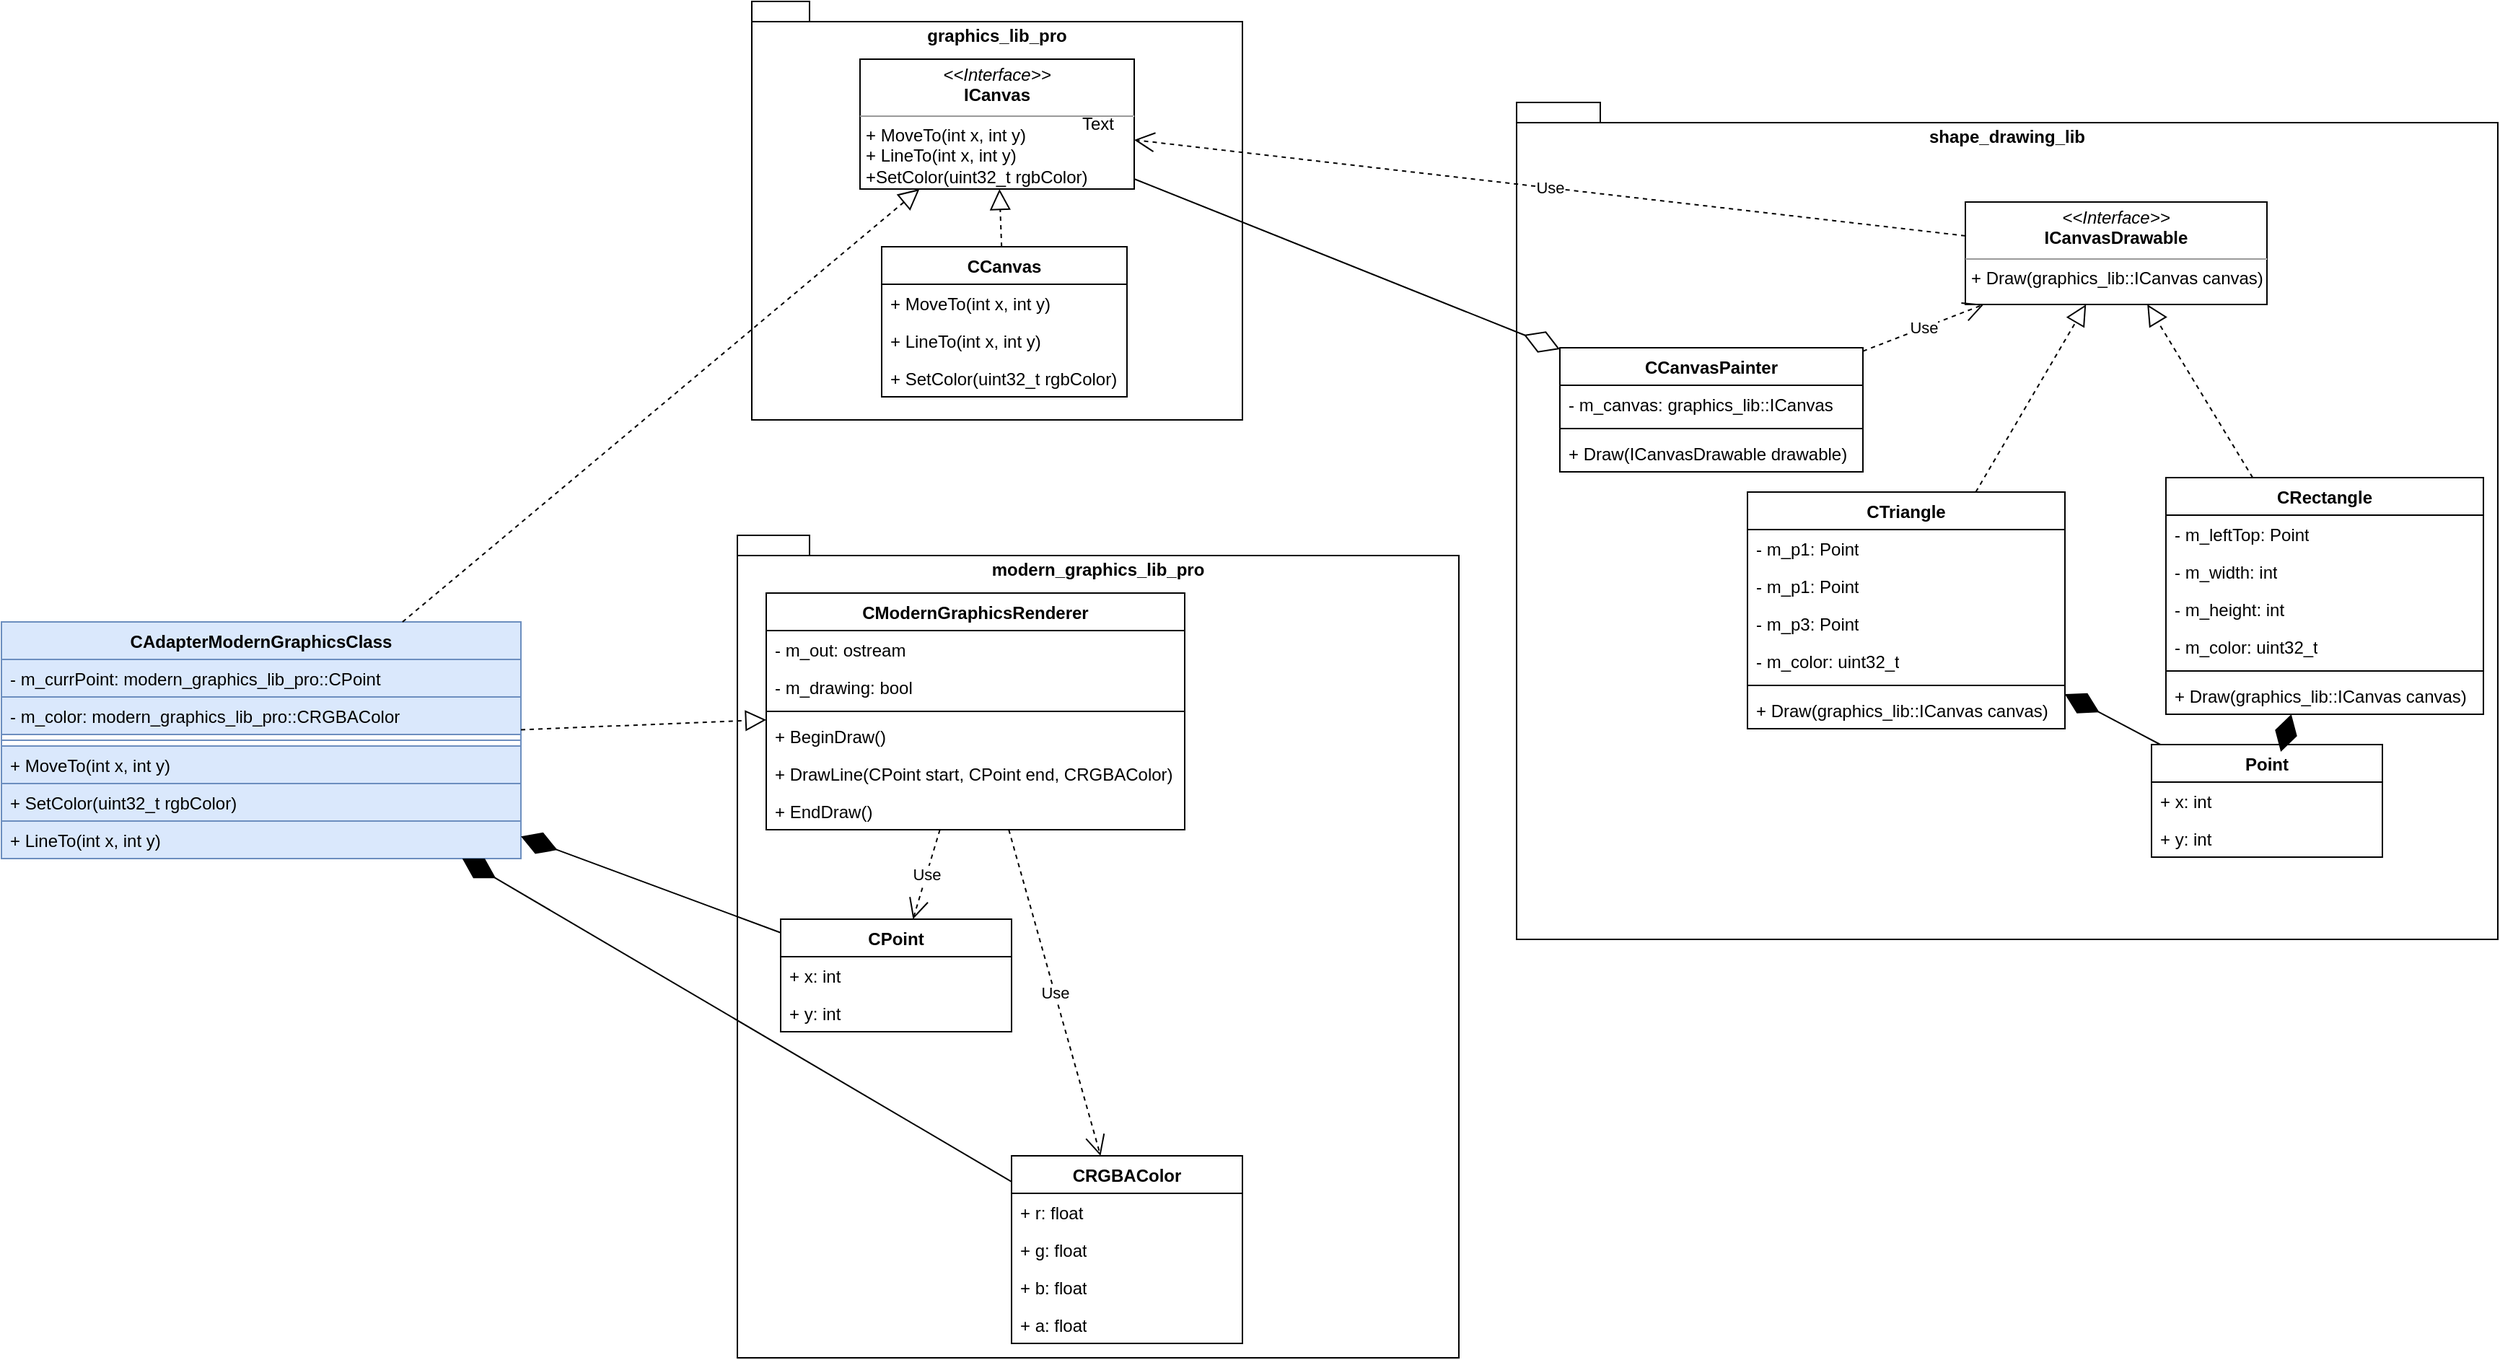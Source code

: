 <mxfile version="22.1.3" type="device">
  <diagram name="Страница — 1" id="_Hj7xXMCYYLXmj91XB6A">
    <mxGraphModel dx="1877" dy="522" grid="1" gridSize="10" guides="1" tooltips="1" connect="1" arrows="1" fold="1" page="1" pageScale="1" pageWidth="827" pageHeight="1169" math="0" shadow="0">
      <root>
        <mxCell id="0" />
        <mxCell id="1" parent="0" />
        <mxCell id="FQrG1gRjaEYqi_MDnFgE-2" value="graphics_lib_pro" style="shape=folder;fontStyle=1;spacingTop=10;tabWidth=40;tabHeight=14;tabPosition=left;html=1;whiteSpace=wrap;horizontal=1;verticalAlign=top;" parent="1" vertex="1">
          <mxGeometry x="210" y="70" width="340" height="290" as="geometry" />
        </mxCell>
        <mxCell id="FQrG1gRjaEYqi_MDnFgE-3" value="CCanvas" style="swimlane;fontStyle=1;align=center;verticalAlign=top;childLayout=stackLayout;horizontal=1;startSize=26;horizontalStack=0;resizeParent=1;resizeParentMax=0;resizeLast=0;collapsible=1;marginBottom=0;whiteSpace=wrap;html=1;" parent="1" vertex="1">
          <mxGeometry x="300" y="240" width="170" height="104" as="geometry" />
        </mxCell>
        <mxCell id="FQrG1gRjaEYqi_MDnFgE-4" value="+ MoveTo(int x, int y)" style="text;strokeColor=none;fillColor=none;align=left;verticalAlign=top;spacingLeft=4;spacingRight=4;overflow=hidden;rotatable=0;points=[[0,0.5],[1,0.5]];portConstraint=eastwest;whiteSpace=wrap;html=1;" parent="FQrG1gRjaEYqi_MDnFgE-3" vertex="1">
          <mxGeometry y="26" width="170" height="26" as="geometry" />
        </mxCell>
        <mxCell id="FQrG1gRjaEYqi_MDnFgE-5" value="+ LineTo(int x, int y)" style="text;strokeColor=none;fillColor=none;align=left;verticalAlign=top;spacingLeft=4;spacingRight=4;overflow=hidden;rotatable=0;points=[[0,0.5],[1,0.5]];portConstraint=eastwest;whiteSpace=wrap;html=1;" parent="FQrG1gRjaEYqi_MDnFgE-3" vertex="1">
          <mxGeometry y="52" width="170" height="26" as="geometry" />
        </mxCell>
        <mxCell id="FQrG1gRjaEYqi_MDnFgE-57" value="+ SetColor(uint32_t rgbColor)" style="text;strokeColor=none;fillColor=none;align=left;verticalAlign=top;spacingLeft=4;spacingRight=4;overflow=hidden;rotatable=0;points=[[0,0.5],[1,0.5]];portConstraint=eastwest;whiteSpace=wrap;html=1;" parent="FQrG1gRjaEYqi_MDnFgE-3" vertex="1">
          <mxGeometry y="78" width="170" height="26" as="geometry" />
        </mxCell>
        <mxCell id="FQrG1gRjaEYqi_MDnFgE-6" value="&lt;p style=&quot;margin:0px;margin-top:4px;text-align:center;&quot;&gt;&lt;i&gt;&amp;lt;&amp;lt;Interface&amp;gt;&amp;gt;&lt;/i&gt;&lt;br&gt;&lt;b&gt;ICanvas&lt;/b&gt;&lt;/p&gt;&lt;hr size=&quot;1&quot;&gt;&lt;p style=&quot;margin:0px;margin-left:4px;&quot;&gt;+ MoveTo(int x, int y)&lt;br&gt;+ LineTo(int x, int y)&lt;/p&gt;&lt;p style=&quot;margin:0px;margin-left:4px;&quot;&gt;+SetColor(uint32_t rgbColor)&lt;/p&gt;" style="verticalAlign=top;align=left;overflow=fill;fontSize=12;fontFamily=Helvetica;html=1;whiteSpace=wrap;" parent="1" vertex="1">
          <mxGeometry x="285" y="110" width="190" height="90" as="geometry" />
        </mxCell>
        <mxCell id="FQrG1gRjaEYqi_MDnFgE-7" value="" style="endArrow=block;dashed=1;endFill=0;endSize=12;html=1;rounded=0;" parent="1" source="FQrG1gRjaEYqi_MDnFgE-3" target="FQrG1gRjaEYqi_MDnFgE-6" edge="1">
          <mxGeometry width="160" relative="1" as="geometry">
            <mxPoint x="310" y="270" as="sourcePoint" />
            <mxPoint x="470" y="270" as="targetPoint" />
          </mxGeometry>
        </mxCell>
        <mxCell id="FQrG1gRjaEYqi_MDnFgE-8" value="modern_graphics_lib_pro" style="shape=folder;fontStyle=1;spacingTop=10;tabWidth=40;tabHeight=14;tabPosition=left;html=1;whiteSpace=wrap;verticalAlign=top;" parent="1" vertex="1">
          <mxGeometry x="200" y="440" width="500" height="570" as="geometry" />
        </mxCell>
        <mxCell id="FQrG1gRjaEYqi_MDnFgE-9" value="CPoint" style="swimlane;fontStyle=1;align=center;verticalAlign=top;childLayout=stackLayout;horizontal=1;startSize=26;horizontalStack=0;resizeParent=1;resizeParentMax=0;resizeLast=0;collapsible=1;marginBottom=0;whiteSpace=wrap;html=1;" parent="1" vertex="1">
          <mxGeometry x="230" y="706" width="160" height="78" as="geometry" />
        </mxCell>
        <mxCell id="FQrG1gRjaEYqi_MDnFgE-10" value="+ x: int" style="text;strokeColor=none;fillColor=none;align=left;verticalAlign=top;spacingLeft=4;spacingRight=4;overflow=hidden;rotatable=0;points=[[0,0.5],[1,0.5]];portConstraint=eastwest;whiteSpace=wrap;html=1;" parent="FQrG1gRjaEYqi_MDnFgE-9" vertex="1">
          <mxGeometry y="26" width="160" height="26" as="geometry" />
        </mxCell>
        <mxCell id="FQrG1gRjaEYqi_MDnFgE-11" value="+ y: int" style="text;strokeColor=none;fillColor=none;align=left;verticalAlign=top;spacingLeft=4;spacingRight=4;overflow=hidden;rotatable=0;points=[[0,0.5],[1,0.5]];portConstraint=eastwest;whiteSpace=wrap;html=1;" parent="FQrG1gRjaEYqi_MDnFgE-9" vertex="1">
          <mxGeometry y="52" width="160" height="26" as="geometry" />
        </mxCell>
        <mxCell id="FQrG1gRjaEYqi_MDnFgE-12" value="CModernGraphicsRenderer" style="swimlane;fontStyle=1;align=center;verticalAlign=top;childLayout=stackLayout;horizontal=1;startSize=26;horizontalStack=0;resizeParent=1;resizeParentMax=0;resizeLast=0;collapsible=1;marginBottom=0;whiteSpace=wrap;html=1;" parent="1" vertex="1">
          <mxGeometry x="220" y="480" width="290" height="164" as="geometry" />
        </mxCell>
        <mxCell id="FQrG1gRjaEYqi_MDnFgE-13" value="- m_out: ostream" style="text;strokeColor=none;fillColor=none;align=left;verticalAlign=top;spacingLeft=4;spacingRight=4;overflow=hidden;rotatable=0;points=[[0,0.5],[1,0.5]];portConstraint=eastwest;whiteSpace=wrap;html=1;" parent="FQrG1gRjaEYqi_MDnFgE-12" vertex="1">
          <mxGeometry y="26" width="290" height="26" as="geometry" />
        </mxCell>
        <mxCell id="FQrG1gRjaEYqi_MDnFgE-14" value="- m_drawing: bool" style="text;strokeColor=none;fillColor=none;align=left;verticalAlign=top;spacingLeft=4;spacingRight=4;overflow=hidden;rotatable=0;points=[[0,0.5],[1,0.5]];portConstraint=eastwest;whiteSpace=wrap;html=1;" parent="FQrG1gRjaEYqi_MDnFgE-12" vertex="1">
          <mxGeometry y="52" width="290" height="26" as="geometry" />
        </mxCell>
        <mxCell id="FQrG1gRjaEYqi_MDnFgE-15" value="" style="line;strokeWidth=1;fillColor=none;align=left;verticalAlign=middle;spacingTop=-1;spacingLeft=3;spacingRight=3;rotatable=0;labelPosition=right;points=[];portConstraint=eastwest;strokeColor=inherit;" parent="FQrG1gRjaEYqi_MDnFgE-12" vertex="1">
          <mxGeometry y="78" width="290" height="8" as="geometry" />
        </mxCell>
        <mxCell id="FQrG1gRjaEYqi_MDnFgE-16" value="+ BeginDraw()" style="text;strokeColor=none;fillColor=none;align=left;verticalAlign=top;spacingLeft=4;spacingRight=4;overflow=hidden;rotatable=0;points=[[0,0.5],[1,0.5]];portConstraint=eastwest;whiteSpace=wrap;html=1;" parent="FQrG1gRjaEYqi_MDnFgE-12" vertex="1">
          <mxGeometry y="86" width="290" height="26" as="geometry" />
        </mxCell>
        <mxCell id="FQrG1gRjaEYqi_MDnFgE-17" value="+ DrawLine(CPoint start, CPoint end, CRGBAColor)" style="text;strokeColor=none;fillColor=none;align=left;verticalAlign=top;spacingLeft=4;spacingRight=4;overflow=hidden;rotatable=0;points=[[0,0.5],[1,0.5]];portConstraint=eastwest;whiteSpace=wrap;html=1;" parent="FQrG1gRjaEYqi_MDnFgE-12" vertex="1">
          <mxGeometry y="112" width="290" height="26" as="geometry" />
        </mxCell>
        <mxCell id="FQrG1gRjaEYqi_MDnFgE-18" value="+ EndDraw()" style="text;strokeColor=none;fillColor=none;align=left;verticalAlign=top;spacingLeft=4;spacingRight=4;overflow=hidden;rotatable=0;points=[[0,0.5],[1,0.5]];portConstraint=eastwest;whiteSpace=wrap;html=1;" parent="FQrG1gRjaEYqi_MDnFgE-12" vertex="1">
          <mxGeometry y="138" width="290" height="26" as="geometry" />
        </mxCell>
        <mxCell id="FQrG1gRjaEYqi_MDnFgE-19" value="shape_drawing_lib" style="shape=folder;fontStyle=1;spacingTop=10;tabWidth=40;tabHeight=14;tabPosition=left;html=1;whiteSpace=wrap;verticalAlign=top;" parent="1" vertex="1">
          <mxGeometry x="740" y="140" width="680" height="580" as="geometry" />
        </mxCell>
        <mxCell id="FQrG1gRjaEYqi_MDnFgE-20" value="Point" style="swimlane;fontStyle=1;align=center;verticalAlign=top;childLayout=stackLayout;horizontal=1;startSize=26;horizontalStack=0;resizeParent=1;resizeParentMax=0;resizeLast=0;collapsible=1;marginBottom=0;whiteSpace=wrap;html=1;" parent="1" vertex="1">
          <mxGeometry x="1180" y="585" width="160" height="78" as="geometry" />
        </mxCell>
        <mxCell id="FQrG1gRjaEYqi_MDnFgE-21" value="+ x: int" style="text;strokeColor=none;fillColor=none;align=left;verticalAlign=top;spacingLeft=4;spacingRight=4;overflow=hidden;rotatable=0;points=[[0,0.5],[1,0.5]];portConstraint=eastwest;whiteSpace=wrap;html=1;" parent="FQrG1gRjaEYqi_MDnFgE-20" vertex="1">
          <mxGeometry y="26" width="160" height="26" as="geometry" />
        </mxCell>
        <mxCell id="FQrG1gRjaEYqi_MDnFgE-22" value="+ y: int" style="text;strokeColor=none;fillColor=none;align=left;verticalAlign=top;spacingLeft=4;spacingRight=4;overflow=hidden;rotatable=0;points=[[0,0.5],[1,0.5]];portConstraint=eastwest;whiteSpace=wrap;html=1;" parent="FQrG1gRjaEYqi_MDnFgE-20" vertex="1">
          <mxGeometry y="52" width="160" height="26" as="geometry" />
        </mxCell>
        <mxCell id="FQrG1gRjaEYqi_MDnFgE-23" value="&lt;p style=&quot;margin:0px;margin-top:4px;text-align:center;&quot;&gt;&lt;i&gt;&amp;lt;&amp;lt;Interface&amp;gt;&amp;gt;&lt;/i&gt;&lt;br&gt;&lt;b&gt;ICanvasDrawable&lt;/b&gt;&lt;/p&gt;&lt;hr size=&quot;1&quot;&gt;&lt;p style=&quot;margin:0px;margin-left:4px;&quot;&gt;+ Draw(graphics_lib::ICanvas canvas)&lt;br&gt;&lt;/p&gt;" style="verticalAlign=top;align=left;overflow=fill;fontSize=12;fontFamily=Helvetica;html=1;whiteSpace=wrap;" parent="1" vertex="1">
          <mxGeometry x="1051" y="209" width="209" height="71" as="geometry" />
        </mxCell>
        <mxCell id="FQrG1gRjaEYqi_MDnFgE-24" value="CTriangle" style="swimlane;fontStyle=1;align=center;verticalAlign=top;childLayout=stackLayout;horizontal=1;startSize=26;horizontalStack=0;resizeParent=1;resizeParentMax=0;resizeLast=0;collapsible=1;marginBottom=0;whiteSpace=wrap;html=1;" parent="1" vertex="1">
          <mxGeometry x="900" y="410" width="220" height="164" as="geometry" />
        </mxCell>
        <mxCell id="FQrG1gRjaEYqi_MDnFgE-25" value="- m_p1: Point" style="text;strokeColor=none;fillColor=none;align=left;verticalAlign=top;spacingLeft=4;spacingRight=4;overflow=hidden;rotatable=0;points=[[0,0.5],[1,0.5]];portConstraint=eastwest;whiteSpace=wrap;html=1;" parent="FQrG1gRjaEYqi_MDnFgE-24" vertex="1">
          <mxGeometry y="26" width="220" height="26" as="geometry" />
        </mxCell>
        <mxCell id="FQrG1gRjaEYqi_MDnFgE-26" value="- m_p1: Point" style="text;strokeColor=none;fillColor=none;align=left;verticalAlign=top;spacingLeft=4;spacingRight=4;overflow=hidden;rotatable=0;points=[[0,0.5],[1,0.5]];portConstraint=eastwest;whiteSpace=wrap;html=1;" parent="FQrG1gRjaEYqi_MDnFgE-24" vertex="1">
          <mxGeometry y="52" width="220" height="26" as="geometry" />
        </mxCell>
        <mxCell id="FQrG1gRjaEYqi_MDnFgE-27" value="- m_p3: Point" style="text;strokeColor=none;fillColor=none;align=left;verticalAlign=top;spacingLeft=4;spacingRight=4;overflow=hidden;rotatable=0;points=[[0,0.5],[1,0.5]];portConstraint=eastwest;whiteSpace=wrap;html=1;" parent="FQrG1gRjaEYqi_MDnFgE-24" vertex="1">
          <mxGeometry y="78" width="220" height="26" as="geometry" />
        </mxCell>
        <mxCell id="FQrG1gRjaEYqi_MDnFgE-58" value="- m_color: uint32_t" style="text;strokeColor=none;fillColor=none;align=left;verticalAlign=top;spacingLeft=4;spacingRight=4;overflow=hidden;rotatable=0;points=[[0,0.5],[1,0.5]];portConstraint=eastwest;whiteSpace=wrap;html=1;" parent="FQrG1gRjaEYqi_MDnFgE-24" vertex="1">
          <mxGeometry y="104" width="220" height="26" as="geometry" />
        </mxCell>
        <mxCell id="FQrG1gRjaEYqi_MDnFgE-28" value="" style="line;strokeWidth=1;fillColor=none;align=left;verticalAlign=middle;spacingTop=-1;spacingLeft=3;spacingRight=3;rotatable=0;labelPosition=right;points=[];portConstraint=eastwest;strokeColor=inherit;" parent="FQrG1gRjaEYqi_MDnFgE-24" vertex="1">
          <mxGeometry y="130" width="220" height="8" as="geometry" />
        </mxCell>
        <mxCell id="FQrG1gRjaEYqi_MDnFgE-29" value="+ Draw(graphics_lib::ICanvas canvas)" style="text;strokeColor=none;fillColor=none;align=left;verticalAlign=top;spacingLeft=4;spacingRight=4;overflow=hidden;rotatable=0;points=[[0,0.5],[1,0.5]];portConstraint=eastwest;whiteSpace=wrap;html=1;" parent="FQrG1gRjaEYqi_MDnFgE-24" vertex="1">
          <mxGeometry y="138" width="220" height="26" as="geometry" />
        </mxCell>
        <mxCell id="FQrG1gRjaEYqi_MDnFgE-30" value="CRectangle" style="swimlane;fontStyle=1;align=center;verticalAlign=top;childLayout=stackLayout;horizontal=1;startSize=26;horizontalStack=0;resizeParent=1;resizeParentMax=0;resizeLast=0;collapsible=1;marginBottom=0;whiteSpace=wrap;html=1;" parent="1" vertex="1">
          <mxGeometry x="1190" y="400" width="220" height="164" as="geometry" />
        </mxCell>
        <mxCell id="FQrG1gRjaEYqi_MDnFgE-31" value="- m_leftTop: Point" style="text;strokeColor=none;fillColor=none;align=left;verticalAlign=top;spacingLeft=4;spacingRight=4;overflow=hidden;rotatable=0;points=[[0,0.5],[1,0.5]];portConstraint=eastwest;whiteSpace=wrap;html=1;" parent="FQrG1gRjaEYqi_MDnFgE-30" vertex="1">
          <mxGeometry y="26" width="220" height="26" as="geometry" />
        </mxCell>
        <mxCell id="FQrG1gRjaEYqi_MDnFgE-32" value="- m_width: int" style="text;strokeColor=none;fillColor=none;align=left;verticalAlign=top;spacingLeft=4;spacingRight=4;overflow=hidden;rotatable=0;points=[[0,0.5],[1,0.5]];portConstraint=eastwest;whiteSpace=wrap;html=1;" parent="FQrG1gRjaEYqi_MDnFgE-30" vertex="1">
          <mxGeometry y="52" width="220" height="26" as="geometry" />
        </mxCell>
        <mxCell id="FQrG1gRjaEYqi_MDnFgE-33" value="- m_height: int" style="text;strokeColor=none;fillColor=none;align=left;verticalAlign=top;spacingLeft=4;spacingRight=4;overflow=hidden;rotatable=0;points=[[0,0.5],[1,0.5]];portConstraint=eastwest;whiteSpace=wrap;html=1;" parent="FQrG1gRjaEYqi_MDnFgE-30" vertex="1">
          <mxGeometry y="78" width="220" height="26" as="geometry" />
        </mxCell>
        <mxCell id="FQrG1gRjaEYqi_MDnFgE-113" value="- m_color: uint32_t" style="text;strokeColor=none;fillColor=none;align=left;verticalAlign=top;spacingLeft=4;spacingRight=4;overflow=hidden;rotatable=0;points=[[0,0.5],[1,0.5]];portConstraint=eastwest;whiteSpace=wrap;html=1;" parent="FQrG1gRjaEYqi_MDnFgE-30" vertex="1">
          <mxGeometry y="104" width="220" height="26" as="geometry" />
        </mxCell>
        <mxCell id="FQrG1gRjaEYqi_MDnFgE-34" value="" style="line;strokeWidth=1;fillColor=none;align=left;verticalAlign=middle;spacingTop=-1;spacingLeft=3;spacingRight=3;rotatable=0;labelPosition=right;points=[];portConstraint=eastwest;strokeColor=inherit;" parent="FQrG1gRjaEYqi_MDnFgE-30" vertex="1">
          <mxGeometry y="130" width="220" height="8" as="geometry" />
        </mxCell>
        <mxCell id="FQrG1gRjaEYqi_MDnFgE-35" value="+ Draw(graphics_lib::ICanvas canvas)" style="text;strokeColor=none;fillColor=none;align=left;verticalAlign=top;spacingLeft=4;spacingRight=4;overflow=hidden;rotatable=0;points=[[0,0.5],[1,0.5]];portConstraint=eastwest;whiteSpace=wrap;html=1;" parent="FQrG1gRjaEYqi_MDnFgE-30" vertex="1">
          <mxGeometry y="138" width="220" height="26" as="geometry" />
        </mxCell>
        <mxCell id="FQrG1gRjaEYqi_MDnFgE-36" value="" style="endArrow=block;dashed=1;endFill=0;endSize=12;html=1;rounded=0;" parent="1" source="FQrG1gRjaEYqi_MDnFgE-24" target="FQrG1gRjaEYqi_MDnFgE-23" edge="1">
          <mxGeometry width="160" relative="1" as="geometry">
            <mxPoint x="1040" y="390" as="sourcePoint" />
            <mxPoint x="1200" y="390" as="targetPoint" />
          </mxGeometry>
        </mxCell>
        <mxCell id="FQrG1gRjaEYqi_MDnFgE-37" value="" style="endArrow=block;dashed=1;endFill=0;endSize=12;html=1;rounded=0;" parent="1" source="FQrG1gRjaEYqi_MDnFgE-30" target="FQrG1gRjaEYqi_MDnFgE-23" edge="1">
          <mxGeometry width="160" relative="1" as="geometry">
            <mxPoint x="1040" y="390" as="sourcePoint" />
            <mxPoint x="1200" y="390" as="targetPoint" />
          </mxGeometry>
        </mxCell>
        <mxCell id="FQrG1gRjaEYqi_MDnFgE-38" value="CCanvasPainter" style="swimlane;fontStyle=1;align=center;verticalAlign=top;childLayout=stackLayout;horizontal=1;startSize=26;horizontalStack=0;resizeParent=1;resizeParentMax=0;resizeLast=0;collapsible=1;marginBottom=0;whiteSpace=wrap;html=1;" parent="1" vertex="1">
          <mxGeometry x="770" y="310" width="210" height="86" as="geometry" />
        </mxCell>
        <mxCell id="FQrG1gRjaEYqi_MDnFgE-39" value="- m_canvas: graphics_lib::ICanvas" style="text;strokeColor=none;fillColor=none;align=left;verticalAlign=top;spacingLeft=4;spacingRight=4;overflow=hidden;rotatable=0;points=[[0,0.5],[1,0.5]];portConstraint=eastwest;whiteSpace=wrap;html=1;" parent="FQrG1gRjaEYqi_MDnFgE-38" vertex="1">
          <mxGeometry y="26" width="210" height="26" as="geometry" />
        </mxCell>
        <mxCell id="FQrG1gRjaEYqi_MDnFgE-40" value="" style="line;strokeWidth=1;fillColor=none;align=left;verticalAlign=middle;spacingTop=-1;spacingLeft=3;spacingRight=3;rotatable=0;labelPosition=right;points=[];portConstraint=eastwest;strokeColor=inherit;" parent="FQrG1gRjaEYqi_MDnFgE-38" vertex="1">
          <mxGeometry y="52" width="210" height="8" as="geometry" />
        </mxCell>
        <mxCell id="FQrG1gRjaEYqi_MDnFgE-41" value="+ Draw(ICanvasDrawable drawable)" style="text;strokeColor=none;fillColor=none;align=left;verticalAlign=top;spacingLeft=4;spacingRight=4;overflow=hidden;rotatable=0;points=[[0,0.5],[1,0.5]];portConstraint=eastwest;whiteSpace=wrap;html=1;" parent="FQrG1gRjaEYqi_MDnFgE-38" vertex="1">
          <mxGeometry y="60" width="210" height="26" as="geometry" />
        </mxCell>
        <mxCell id="FQrG1gRjaEYqi_MDnFgE-42" value="CAdapterModernGraphicsClass" style="swimlane;fontStyle=1;align=center;verticalAlign=top;childLayout=stackLayout;horizontal=1;startSize=26;horizontalStack=0;resizeParent=1;resizeParentMax=0;resizeLast=0;collapsible=1;marginBottom=0;whiteSpace=wrap;html=1;fillColor=#dae8fc;strokeColor=#6c8ebf;" parent="1" vertex="1">
          <mxGeometry x="-310" y="500" width="360" height="164" as="geometry" />
        </mxCell>
        <mxCell id="FQrG1gRjaEYqi_MDnFgE-43" value="- m_currPoint: modern_graphics_lib_pro::CPoint" style="text;strokeColor=#6c8ebf;fillColor=#dae8fc;align=left;verticalAlign=top;spacingLeft=4;spacingRight=4;overflow=hidden;rotatable=0;points=[[0,0.5],[1,0.5]];portConstraint=eastwest;whiteSpace=wrap;html=1;" parent="FQrG1gRjaEYqi_MDnFgE-42" vertex="1">
          <mxGeometry y="26" width="360" height="26" as="geometry" />
        </mxCell>
        <mxCell id="FQrG1gRjaEYqi_MDnFgE-122" value="- m_color: modern_graphics_lib_pro::CRGBAColor" style="text;strokeColor=#6c8ebf;fillColor=#dae8fc;align=left;verticalAlign=top;spacingLeft=4;spacingRight=4;overflow=hidden;rotatable=0;points=[[0,0.5],[1,0.5]];portConstraint=eastwest;whiteSpace=wrap;html=1;" parent="FQrG1gRjaEYqi_MDnFgE-42" vertex="1">
          <mxGeometry y="52" width="360" height="26" as="geometry" />
        </mxCell>
        <mxCell id="FQrG1gRjaEYqi_MDnFgE-44" value="" style="line;strokeWidth=1;fillColor=#dae8fc;align=left;verticalAlign=middle;spacingTop=-1;spacingLeft=3;spacingRight=3;rotatable=0;labelPosition=right;points=[];portConstraint=eastwest;strokeColor=#6c8ebf;" parent="FQrG1gRjaEYqi_MDnFgE-42" vertex="1">
          <mxGeometry y="78" width="360" height="8" as="geometry" />
        </mxCell>
        <mxCell id="FQrG1gRjaEYqi_MDnFgE-45" value="+ MoveTo(int x, int y)" style="text;strokeColor=#6c8ebf;fillColor=#dae8fc;align=left;verticalAlign=top;spacingLeft=4;spacingRight=4;overflow=hidden;rotatable=0;points=[[0,0.5],[1,0.5]];portConstraint=eastwest;whiteSpace=wrap;html=1;" parent="FQrG1gRjaEYqi_MDnFgE-42" vertex="1">
          <mxGeometry y="86" width="360" height="26" as="geometry" />
        </mxCell>
        <mxCell id="FQrG1gRjaEYqi_MDnFgE-123" value="+ SetColor(uint32_t rgbColor)" style="text;strokeColor=#6c8ebf;fillColor=#dae8fc;align=left;verticalAlign=top;spacingLeft=4;spacingRight=4;overflow=hidden;rotatable=0;points=[[0,0.5],[1,0.5]];portConstraint=eastwest;whiteSpace=wrap;html=1;" parent="FQrG1gRjaEYqi_MDnFgE-42" vertex="1">
          <mxGeometry y="112" width="360" height="26" as="geometry" />
        </mxCell>
        <mxCell id="FQrG1gRjaEYqi_MDnFgE-46" value="+ LineTo(int x, int y)" style="text;strokeColor=#6c8ebf;fillColor=#dae8fc;align=left;verticalAlign=top;spacingLeft=4;spacingRight=4;overflow=hidden;rotatable=0;points=[[0,0.5],[1,0.5]];portConstraint=eastwest;whiteSpace=wrap;html=1;" parent="FQrG1gRjaEYqi_MDnFgE-42" vertex="1">
          <mxGeometry y="138" width="360" height="26" as="geometry" />
        </mxCell>
        <mxCell id="FQrG1gRjaEYqi_MDnFgE-47" value="" style="endArrow=diamondThin;endFill=1;endSize=24;html=1;rounded=0;" parent="1" source="FQrG1gRjaEYqi_MDnFgE-20" target="FQrG1gRjaEYqi_MDnFgE-24" edge="1">
          <mxGeometry width="160" relative="1" as="geometry">
            <mxPoint x="820" y="410" as="sourcePoint" />
            <mxPoint x="980" y="410" as="targetPoint" />
          </mxGeometry>
        </mxCell>
        <mxCell id="FQrG1gRjaEYqi_MDnFgE-48" value="" style="endArrow=diamondThin;endFill=1;endSize=24;html=1;rounded=0;" parent="1" source="FQrG1gRjaEYqi_MDnFgE-20" target="FQrG1gRjaEYqi_MDnFgE-30" edge="1">
          <mxGeometry width="160" relative="1" as="geometry">
            <mxPoint x="820" y="410" as="sourcePoint" />
            <mxPoint x="980" y="410" as="targetPoint" />
          </mxGeometry>
        </mxCell>
        <mxCell id="FQrG1gRjaEYqi_MDnFgE-49" value="Use" style="endArrow=open;endSize=12;dashed=1;html=1;rounded=0;" parent="1" source="FQrG1gRjaEYqi_MDnFgE-38" target="FQrG1gRjaEYqi_MDnFgE-23" edge="1">
          <mxGeometry width="160" relative="1" as="geometry">
            <mxPoint x="820" y="410" as="sourcePoint" />
            <mxPoint x="890" y="110" as="targetPoint" />
          </mxGeometry>
        </mxCell>
        <mxCell id="FQrG1gRjaEYqi_MDnFgE-50" value="" style="endArrow=diamondThin;endFill=0;endSize=24;html=1;rounded=0;" parent="1" source="FQrG1gRjaEYqi_MDnFgE-6" target="FQrG1gRjaEYqi_MDnFgE-38" edge="1">
          <mxGeometry width="160" relative="1" as="geometry">
            <mxPoint x="805" y="268.891" as="sourcePoint" />
            <mxPoint x="520" y="220.118" as="targetPoint" />
          </mxGeometry>
        </mxCell>
        <mxCell id="FQrG1gRjaEYqi_MDnFgE-51" value="Use" style="endArrow=open;endSize=12;dashed=1;html=1;rounded=0;" parent="1" source="FQrG1gRjaEYqi_MDnFgE-23" target="FQrG1gRjaEYqi_MDnFgE-6" edge="1">
          <mxGeometry width="160" relative="1" as="geometry">
            <mxPoint x="820" y="410" as="sourcePoint" />
            <mxPoint x="980" y="410" as="targetPoint" />
          </mxGeometry>
        </mxCell>
        <mxCell id="FQrG1gRjaEYqi_MDnFgE-52" value="Use" style="endArrow=open;endSize=12;dashed=1;html=1;rounded=0;" parent="1" source="FQrG1gRjaEYqi_MDnFgE-12" target="FQrG1gRjaEYqi_MDnFgE-9" edge="1">
          <mxGeometry width="160" relative="1" as="geometry">
            <mxPoint x="390" y="480" as="sourcePoint" />
            <mxPoint x="550" y="480" as="targetPoint" />
          </mxGeometry>
        </mxCell>
        <mxCell id="FQrG1gRjaEYqi_MDnFgE-53" value="" style="endArrow=block;dashed=1;endFill=0;endSize=12;html=1;rounded=0;" parent="1" source="FQrG1gRjaEYqi_MDnFgE-42" target="FQrG1gRjaEYqi_MDnFgE-6" edge="1">
          <mxGeometry width="160" relative="1" as="geometry">
            <mxPoint x="430" y="410" as="sourcePoint" />
            <mxPoint x="590" y="410" as="targetPoint" />
          </mxGeometry>
        </mxCell>
        <mxCell id="FQrG1gRjaEYqi_MDnFgE-54" value="" style="endArrow=diamondThin;endFill=1;endSize=24;html=1;rounded=0;" parent="1" source="FQrG1gRjaEYqi_MDnFgE-9" target="FQrG1gRjaEYqi_MDnFgE-42" edge="1">
          <mxGeometry width="160" relative="1" as="geometry">
            <mxPoint x="-100" y="670" as="sourcePoint" />
            <mxPoint x="60" y="670" as="targetPoint" />
          </mxGeometry>
        </mxCell>
        <mxCell id="FQrG1gRjaEYqi_MDnFgE-55" value="" style="endArrow=block;dashed=1;endFill=0;endSize=12;html=1;rounded=0;" parent="1" source="FQrG1gRjaEYqi_MDnFgE-42" target="FQrG1gRjaEYqi_MDnFgE-12" edge="1">
          <mxGeometry width="160" relative="1" as="geometry">
            <mxPoint x="140" y="610" as="sourcePoint" />
            <mxPoint x="300" y="610" as="targetPoint" />
          </mxGeometry>
        </mxCell>
        <mxCell id="FQrG1gRjaEYqi_MDnFgE-56" value="Text" style="text;html=1;strokeColor=none;fillColor=none;align=center;verticalAlign=middle;whiteSpace=wrap;rounded=0;" parent="1" vertex="1">
          <mxGeometry x="420" y="140" width="60" height="30" as="geometry" />
        </mxCell>
        <mxCell id="FQrG1gRjaEYqi_MDnFgE-114" value="CRGBAColor" style="swimlane;fontStyle=1;align=center;verticalAlign=top;childLayout=stackLayout;horizontal=1;startSize=26;horizontalStack=0;resizeParent=1;resizeParentMax=0;resizeLast=0;collapsible=1;marginBottom=0;whiteSpace=wrap;html=1;" parent="1" vertex="1">
          <mxGeometry x="390" y="870" width="160" height="130" as="geometry" />
        </mxCell>
        <mxCell id="FQrG1gRjaEYqi_MDnFgE-115" value="+ r: float" style="text;strokeColor=none;fillColor=none;align=left;verticalAlign=top;spacingLeft=4;spacingRight=4;overflow=hidden;rotatable=0;points=[[0,0.5],[1,0.5]];portConstraint=eastwest;whiteSpace=wrap;html=1;" parent="FQrG1gRjaEYqi_MDnFgE-114" vertex="1">
          <mxGeometry y="26" width="160" height="26" as="geometry" />
        </mxCell>
        <mxCell id="FQrG1gRjaEYqi_MDnFgE-119" value="+ g: float" style="text;strokeColor=none;fillColor=none;align=left;verticalAlign=top;spacingLeft=4;spacingRight=4;overflow=hidden;rotatable=0;points=[[0,0.5],[1,0.5]];portConstraint=eastwest;whiteSpace=wrap;html=1;" parent="FQrG1gRjaEYqi_MDnFgE-114" vertex="1">
          <mxGeometry y="52" width="160" height="26" as="geometry" />
        </mxCell>
        <mxCell id="FQrG1gRjaEYqi_MDnFgE-120" value="+ b: float" style="text;strokeColor=none;fillColor=none;align=left;verticalAlign=top;spacingLeft=4;spacingRight=4;overflow=hidden;rotatable=0;points=[[0,0.5],[1,0.5]];portConstraint=eastwest;whiteSpace=wrap;html=1;" parent="FQrG1gRjaEYqi_MDnFgE-114" vertex="1">
          <mxGeometry y="78" width="160" height="26" as="geometry" />
        </mxCell>
        <mxCell id="FQrG1gRjaEYqi_MDnFgE-118" value="+ a: float" style="text;strokeColor=none;fillColor=none;align=left;verticalAlign=top;spacingLeft=4;spacingRight=4;overflow=hidden;rotatable=0;points=[[0,0.5],[1,0.5]];portConstraint=eastwest;whiteSpace=wrap;html=1;" parent="FQrG1gRjaEYqi_MDnFgE-114" vertex="1">
          <mxGeometry y="104" width="160" height="26" as="geometry" />
        </mxCell>
        <mxCell id="FQrG1gRjaEYqi_MDnFgE-121" value="Use" style="endArrow=open;endSize=12;dashed=1;html=1;rounded=0;" parent="1" source="FQrG1gRjaEYqi_MDnFgE-12" target="FQrG1gRjaEYqi_MDnFgE-114" edge="1">
          <mxGeometry width="160" relative="1" as="geometry">
            <mxPoint x="280" y="660" as="sourcePoint" />
            <mxPoint x="440" y="660" as="targetPoint" />
          </mxGeometry>
        </mxCell>
        <mxCell id="lzRPc79APKhZPIXF8ove-1" value="" style="endArrow=diamondThin;endFill=1;endSize=24;html=1;rounded=0;" edge="1" parent="1" source="FQrG1gRjaEYqi_MDnFgE-114" target="FQrG1gRjaEYqi_MDnFgE-42">
          <mxGeometry width="160" relative="1" as="geometry">
            <mxPoint x="160" y="800" as="sourcePoint" />
            <mxPoint x="320" y="800" as="targetPoint" />
          </mxGeometry>
        </mxCell>
      </root>
    </mxGraphModel>
  </diagram>
</mxfile>
